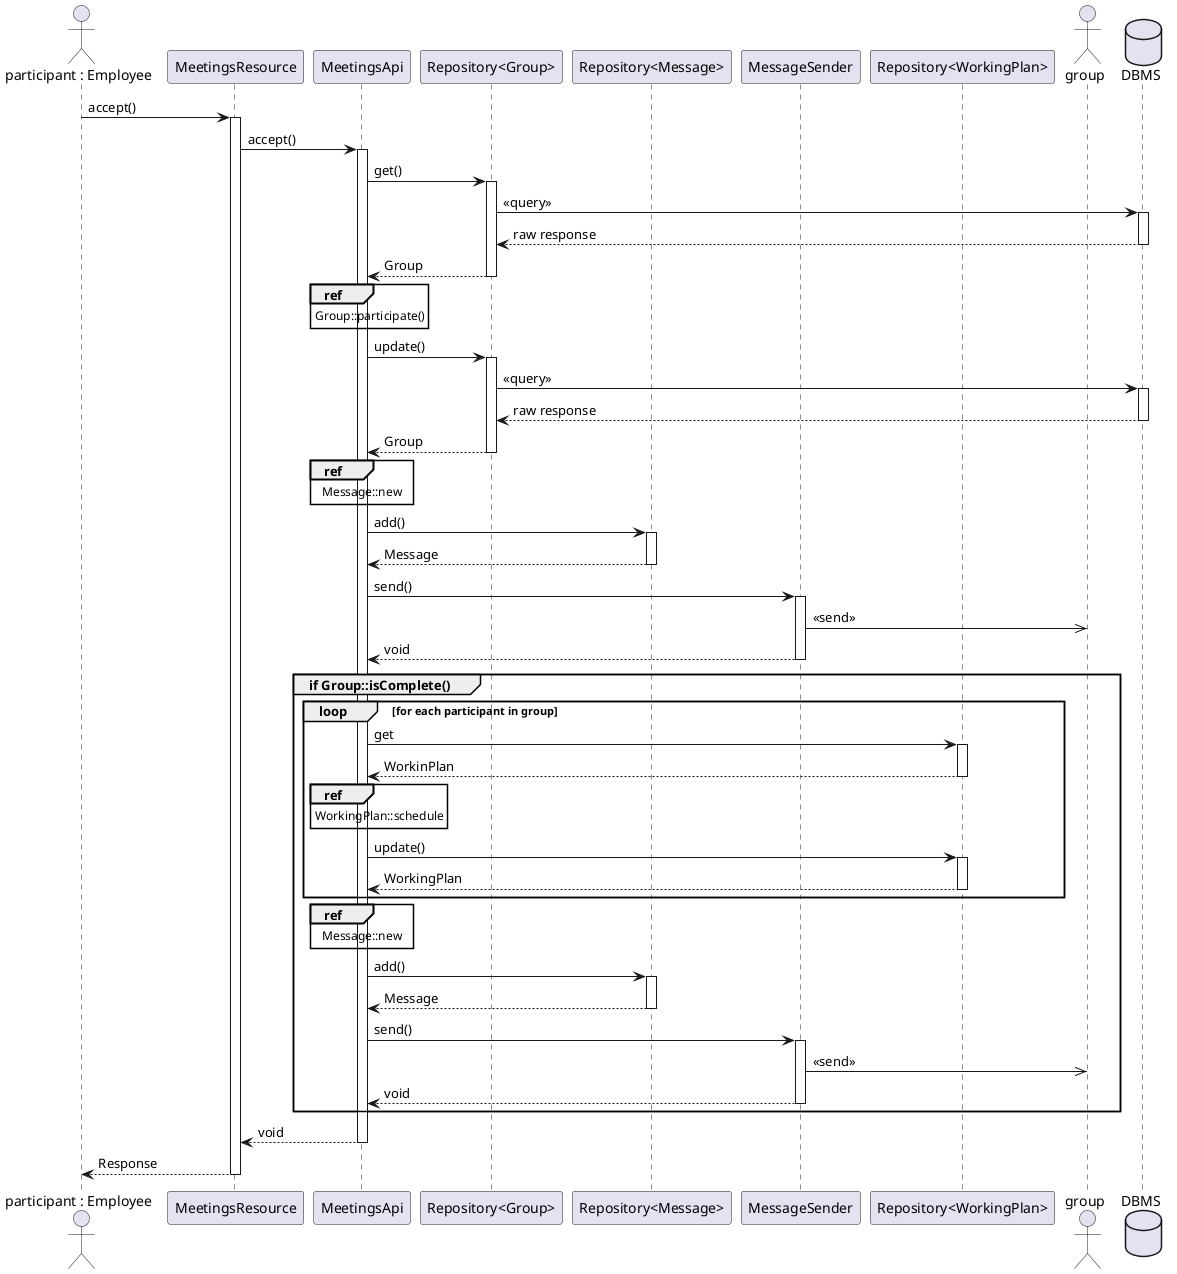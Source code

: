 @startuml

actor "participant : Employee" as participant
participant MeetingsResource as resource
participant MeetingsApi as api
participant "Repository<Group>" as groups
participant "Repository<Message>" as messages
participant MessageSender as sender
participant  "Repository<WorkingPlan>" as activities
actor group
database DBMS

participant -> resource : accept()
activate resource
resource -> api : accept()
activate api

''''' get meeting instance
api -> groups : get()
activate groups
groups -> DBMS : <<query>>
activate DBMS
DBMS --> groups : raw response
deactivate DBMS
groups --> api : Group
deactivate groups

ref over api : Group::participate()

''''' update group
api -> groups : update()
activate groups
groups -> DBMS : <<query>>
activate DBMS
DBMS --> groups : raw response
deactivate DBMS
groups --> api : Group
deactivate groups

''''' send message
ref over api : Message::new
api -> messages : add()
activate messages
messages --> api : Message
deactivate messages
api -> sender : send()
activate sender
sender ->> group : <<send>>
sender --> api : void
deactivate sender

''''' schedule a meeting
group if Group::isComplete()
  loop for each participant in group
    ''''' get employees working plan
    api -> activities : get
    activate activities
    activities --> api : WorkinPlan
    deactivate activities

    ref over api : WorkingPlan::schedule

    ''''' update employees working plan
    api -> activities : update()
    activate activities
    activities --> api : WorkingPlan
    deactivate activities
  end
  ''''' send a message about new meeting has been scheduling
  ref over api : Message::new
  api -> messages : add()
  activate messages
  messages --> api : Message
  deactivate messages
  api -> sender : send()
  activate sender
  sender ->> group : <<send>>
  sender --> api : void
  deactivate sender
end

api --> resource : void
deactivate api
resource --> participant : Response
deactivate resource

@enduml